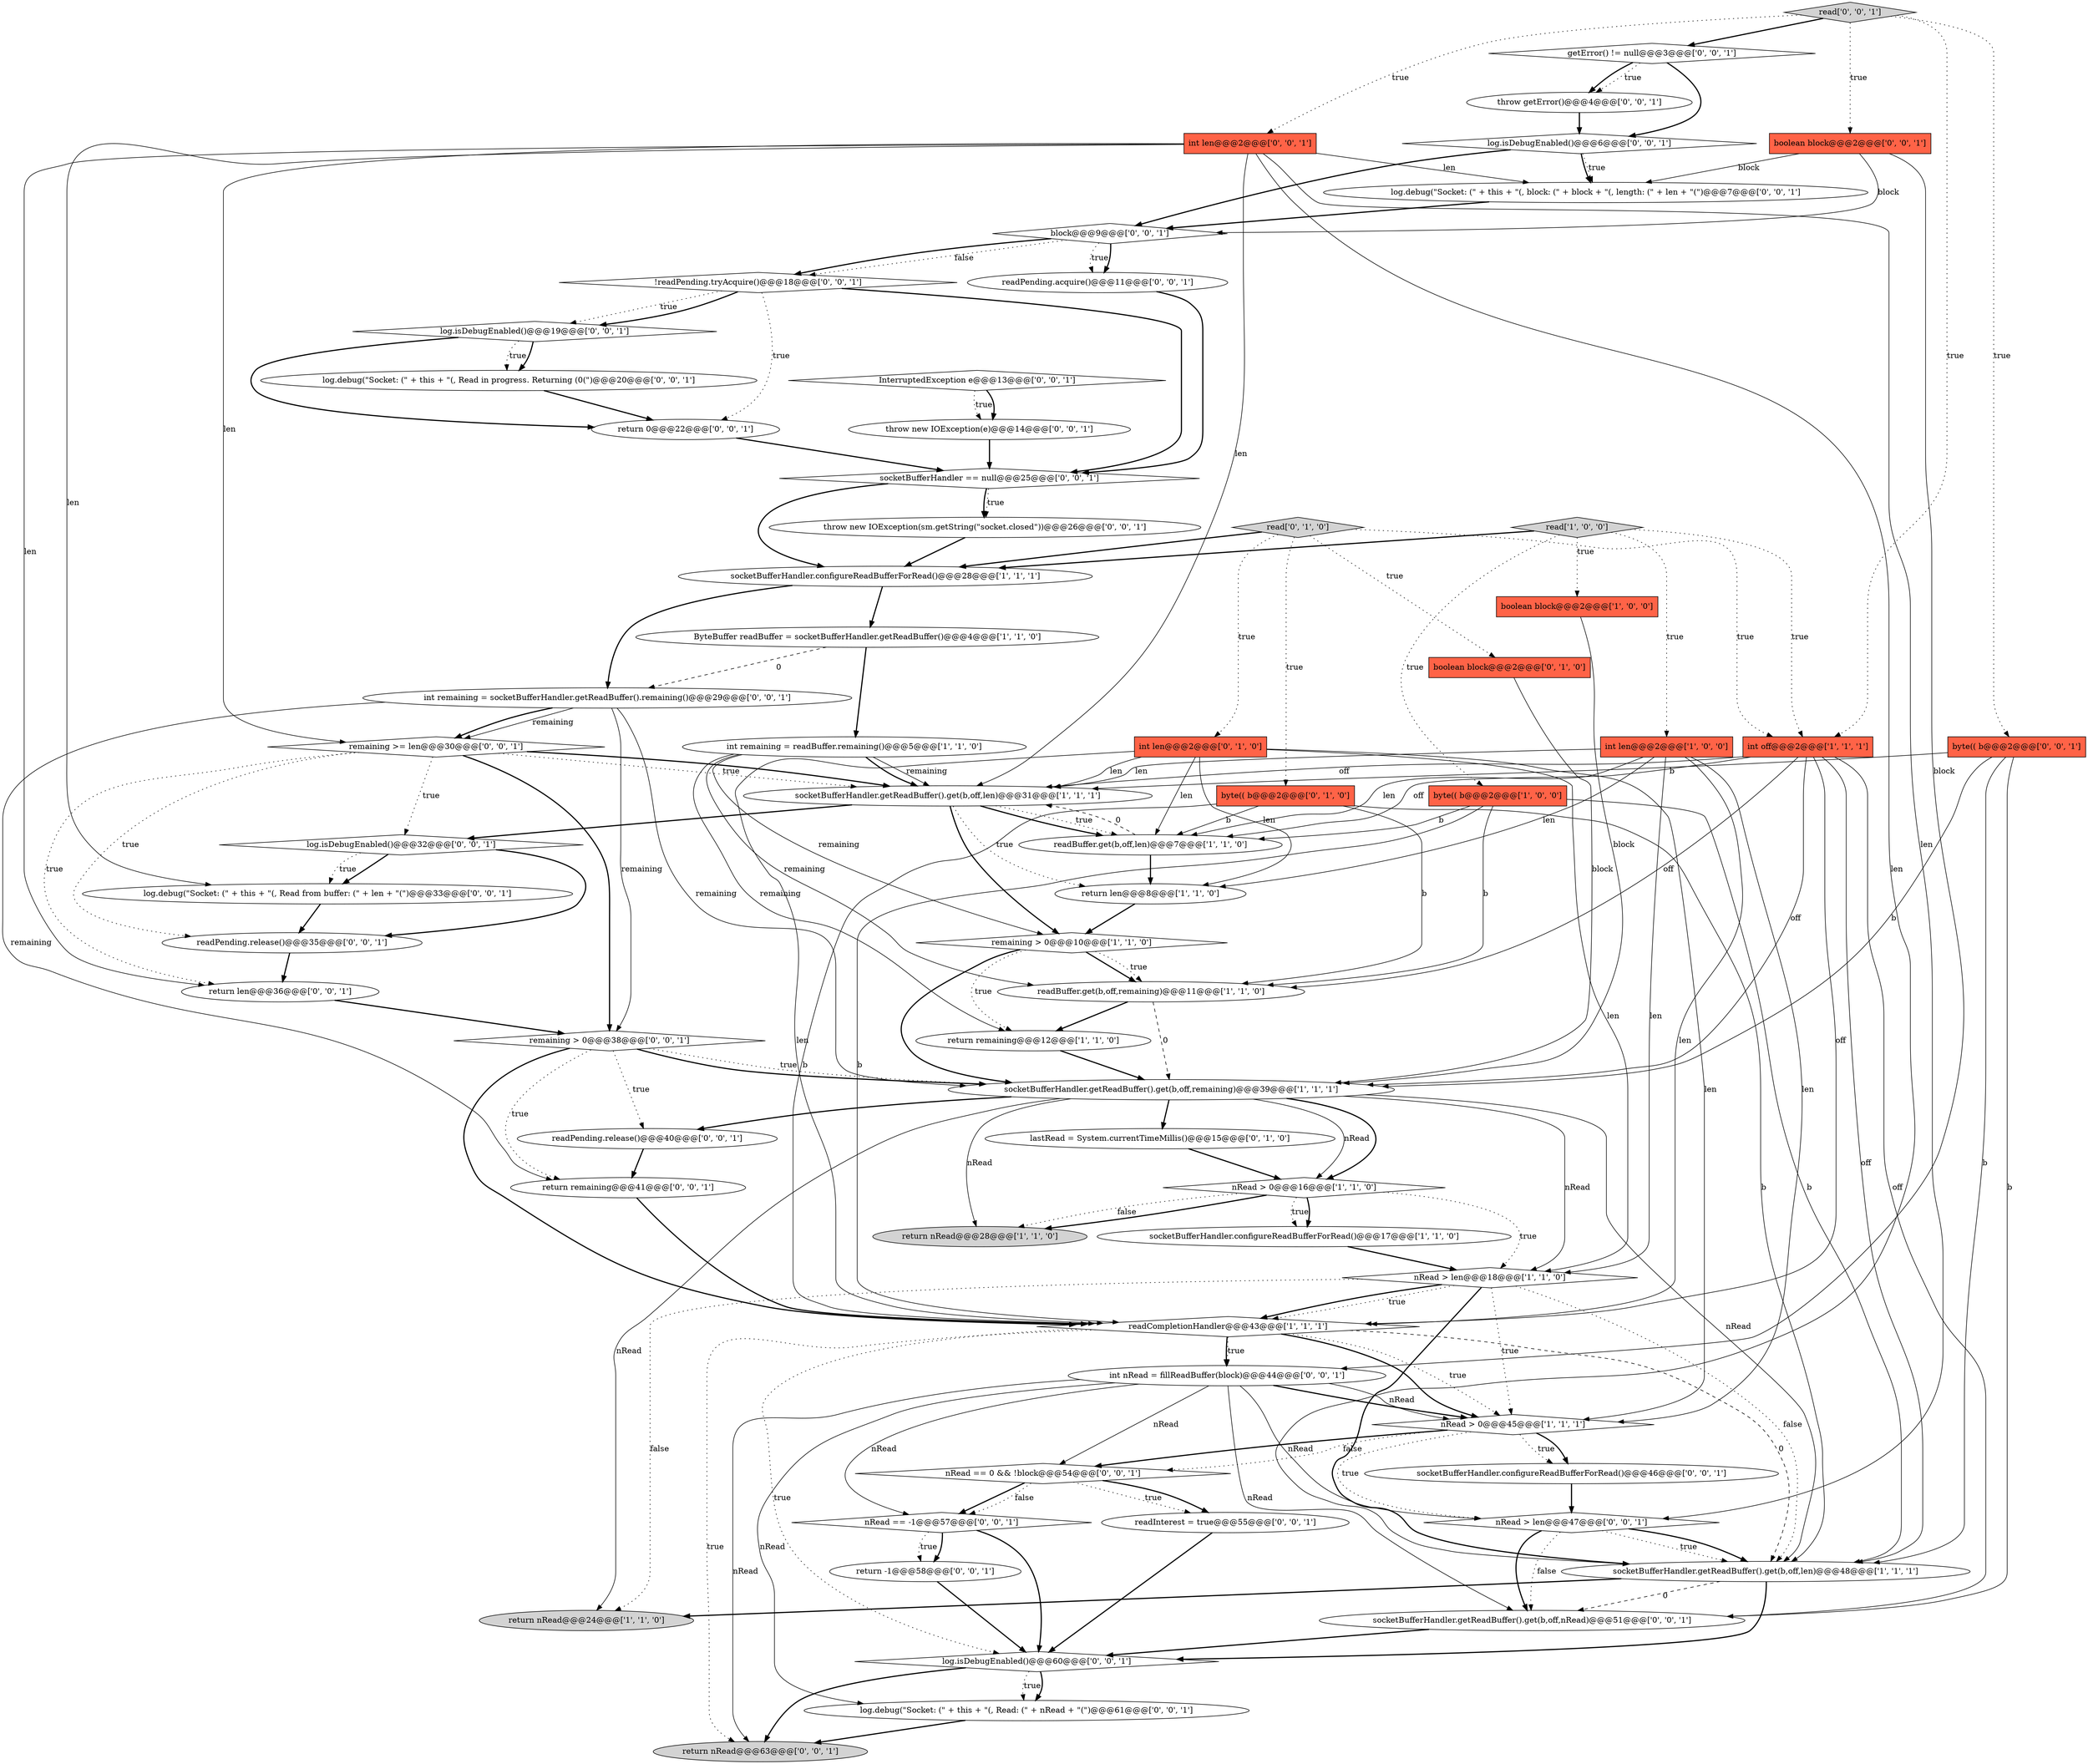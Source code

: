 digraph {
31 [style = filled, label = "remaining > 0@@@38@@@['0', '0', '1']", fillcolor = white, shape = diamond image = "AAA0AAABBB3BBB"];
30 [style = filled, label = "return -1@@@58@@@['0', '0', '1']", fillcolor = white, shape = ellipse image = "AAA0AAABBB3BBB"];
36 [style = filled, label = "readInterest = true@@@55@@@['0', '0', '1']", fillcolor = white, shape = ellipse image = "AAA0AAABBB3BBB"];
8 [style = filled, label = "readBuffer.get(b,off,len)@@@7@@@['1', '1', '0']", fillcolor = white, shape = ellipse image = "AAA0AAABBB1BBB"];
9 [style = filled, label = "socketBufferHandler.getReadBuffer().get(b,off,remaining)@@@39@@@['1', '1', '1']", fillcolor = white, shape = ellipse image = "AAA0AAABBB1BBB"];
49 [style = filled, label = "socketBufferHandler == null@@@25@@@['0', '0', '1']", fillcolor = white, shape = diamond image = "AAA0AAABBB3BBB"];
56 [style = filled, label = "block@@@9@@@['0', '0', '1']", fillcolor = white, shape = diamond image = "AAA0AAABBB3BBB"];
3 [style = filled, label = "socketBufferHandler.getReadBuffer().get(b,off,len)@@@31@@@['1', '1', '1']", fillcolor = white, shape = ellipse image = "AAA0AAABBB1BBB"];
5 [style = filled, label = "remaining > 0@@@10@@@['1', '1', '0']", fillcolor = white, shape = diamond image = "AAA0AAABBB1BBB"];
19 [style = filled, label = "byte(( b@@@2@@@['1', '0', '0']", fillcolor = tomato, shape = box image = "AAA0AAABBB1BBB"];
6 [style = filled, label = "socketBufferHandler.configureReadBufferForRead()@@@17@@@['1', '1', '0']", fillcolor = white, shape = ellipse image = "AAA0AAABBB1BBB"];
54 [style = filled, label = "remaining >= len@@@30@@@['0', '0', '1']", fillcolor = white, shape = diamond image = "AAA0AAABBB3BBB"];
43 [style = filled, label = "int len@@@2@@@['0', '0', '1']", fillcolor = tomato, shape = box image = "AAA0AAABBB3BBB"];
55 [style = filled, label = "byte(( b@@@2@@@['0', '0', '1']", fillcolor = tomato, shape = box image = "AAA0AAABBB3BBB"];
28 [style = filled, label = "throw getError()@@@4@@@['0', '0', '1']", fillcolor = white, shape = ellipse image = "AAA0AAABBB3BBB"];
0 [style = filled, label = "int remaining = readBuffer.remaining()@@@5@@@['1', '1', '0']", fillcolor = white, shape = ellipse image = "AAA0AAABBB1BBB"];
35 [style = filled, label = "nRead == 0 && !block@@@54@@@['0', '0', '1']", fillcolor = white, shape = diamond image = "AAA0AAABBB3BBB"];
24 [style = filled, label = "byte(( b@@@2@@@['0', '1', '0']", fillcolor = tomato, shape = box image = "AAA0AAABBB2BBB"];
61 [style = filled, label = "return len@@@36@@@['0', '0', '1']", fillcolor = white, shape = ellipse image = "AAA0AAABBB3BBB"];
63 [style = filled, label = "nRead == -1@@@57@@@['0', '0', '1']", fillcolor = white, shape = diamond image = "AAA0AAABBB3BBB"];
11 [style = filled, label = "int len@@@2@@@['1', '0', '0']", fillcolor = tomato, shape = box image = "AAA0AAABBB1BBB"];
22 [style = filled, label = "socketBufferHandler.configureReadBufferForRead()@@@28@@@['1', '1', '1']", fillcolor = white, shape = ellipse image = "AAA0AAABBB1BBB"];
40 [style = filled, label = "read['0', '0', '1']", fillcolor = lightgray, shape = diamond image = "AAA0AAABBB3BBB"];
20 [style = filled, label = "int off@@@2@@@['1', '1', '1']", fillcolor = tomato, shape = box image = "AAA0AAABBB1BBB"];
7 [style = filled, label = "return nRead@@@24@@@['1', '1', '0']", fillcolor = lightgray, shape = ellipse image = "AAA0AAABBB1BBB"];
27 [style = filled, label = "lastRead = System.currentTimeMillis()@@@15@@@['0', '1', '0']", fillcolor = white, shape = ellipse image = "AAA1AAABBB2BBB"];
29 [style = filled, label = "log.isDebugEnabled()@@@60@@@['0', '0', '1']", fillcolor = white, shape = diamond image = "AAA0AAABBB3BBB"];
4 [style = filled, label = "boolean block@@@2@@@['1', '0', '0']", fillcolor = tomato, shape = box image = "AAA0AAABBB1BBB"];
18 [style = filled, label = "socketBufferHandler.getReadBuffer().get(b,off,len)@@@48@@@['1', '1', '1']", fillcolor = white, shape = ellipse image = "AAA0AAABBB1BBB"];
44 [style = filled, label = "return remaining@@@41@@@['0', '0', '1']", fillcolor = white, shape = ellipse image = "AAA0AAABBB3BBB"];
37 [style = filled, label = "return nRead@@@63@@@['0', '0', '1']", fillcolor = lightgray, shape = ellipse image = "AAA0AAABBB3BBB"];
41 [style = filled, label = "socketBufferHandler.getReadBuffer().get(b,off,nRead)@@@51@@@['0', '0', '1']", fillcolor = white, shape = ellipse image = "AAA0AAABBB3BBB"];
53 [style = filled, label = "log.debug(\"Socket: (\" + this + \"(, Read in progress. Returning (0(\")@@@20@@@['0', '0', '1']", fillcolor = white, shape = ellipse image = "AAA0AAABBB3BBB"];
58 [style = filled, label = "int nRead = fillReadBuffer(block)@@@44@@@['0', '0', '1']", fillcolor = white, shape = ellipse image = "AAA0AAABBB3BBB"];
16 [style = filled, label = "readCompletionHandler@@@43@@@['1', '1', '1']", fillcolor = white, shape = diamond image = "AAA0AAABBB1BBB"];
21 [style = filled, label = "ByteBuffer readBuffer = socketBufferHandler.getReadBuffer()@@@4@@@['1', '1', '0']", fillcolor = white, shape = ellipse image = "AAA0AAABBB1BBB"];
59 [style = filled, label = "nRead > len@@@47@@@['0', '0', '1']", fillcolor = white, shape = diamond image = "AAA0AAABBB3BBB"];
25 [style = filled, label = "boolean block@@@2@@@['0', '1', '0']", fillcolor = tomato, shape = box image = "AAA0AAABBB2BBB"];
26 [style = filled, label = "read['0', '1', '0']", fillcolor = lightgray, shape = diamond image = "AAA0AAABBB2BBB"];
57 [style = filled, label = "log.isDebugEnabled()@@@32@@@['0', '0', '1']", fillcolor = white, shape = diamond image = "AAA0AAABBB3BBB"];
14 [style = filled, label = "nRead > len@@@18@@@['1', '1', '0']", fillcolor = white, shape = diamond image = "AAA0AAABBB1BBB"];
45 [style = filled, label = "!readPending.tryAcquire()@@@18@@@['0', '0', '1']", fillcolor = white, shape = diamond image = "AAA0AAABBB3BBB"];
50 [style = filled, label = "throw new IOException(e)@@@14@@@['0', '0', '1']", fillcolor = white, shape = ellipse image = "AAA0AAABBB3BBB"];
64 [style = filled, label = "readPending.release()@@@40@@@['0', '0', '1']", fillcolor = white, shape = ellipse image = "AAA0AAABBB3BBB"];
12 [style = filled, label = "readBuffer.get(b,off,remaining)@@@11@@@['1', '1', '0']", fillcolor = white, shape = ellipse image = "AAA0AAABBB1BBB"];
34 [style = filled, label = "throw new IOException(sm.getString(\"socket.closed\"))@@@26@@@['0', '0', '1']", fillcolor = white, shape = ellipse image = "AAA0AAABBB3BBB"];
65 [style = filled, label = "log.debug(\"Socket: (\" + this + \"(, Read: (\" + nRead + \"(\")@@@61@@@['0', '0', '1']", fillcolor = white, shape = ellipse image = "AAA0AAABBB3BBB"];
23 [style = filled, label = "int len@@@2@@@['0', '1', '0']", fillcolor = tomato, shape = box image = "AAA0AAABBB2BBB"];
52 [style = filled, label = "InterruptedException e@@@13@@@['0', '0', '1']", fillcolor = white, shape = diamond image = "AAA0AAABBB3BBB"];
2 [style = filled, label = "read['1', '0', '0']", fillcolor = lightgray, shape = diamond image = "AAA0AAABBB1BBB"];
48 [style = filled, label = "log.isDebugEnabled()@@@6@@@['0', '0', '1']", fillcolor = white, shape = diamond image = "AAA0AAABBB3BBB"];
32 [style = filled, label = "socketBufferHandler.configureReadBufferForRead()@@@46@@@['0', '0', '1']", fillcolor = white, shape = ellipse image = "AAA0AAABBB3BBB"];
38 [style = filled, label = "getError() != null@@@3@@@['0', '0', '1']", fillcolor = white, shape = diamond image = "AAA0AAABBB3BBB"];
10 [style = filled, label = "nRead > 0@@@16@@@['1', '1', '0']", fillcolor = white, shape = diamond image = "AAA0AAABBB1BBB"];
13 [style = filled, label = "return len@@@8@@@['1', '1', '0']", fillcolor = white, shape = ellipse image = "AAA0AAABBB1BBB"];
33 [style = filled, label = "log.debug(\"Socket: (\" + this + \"(, block: (\" + block + \"(, length: (\" + len + \"(\")@@@7@@@['0', '0', '1']", fillcolor = white, shape = ellipse image = "AAA0AAABBB3BBB"];
60 [style = filled, label = "return 0@@@22@@@['0', '0', '1']", fillcolor = white, shape = ellipse image = "AAA0AAABBB3BBB"];
51 [style = filled, label = "readPending.release()@@@35@@@['0', '0', '1']", fillcolor = white, shape = ellipse image = "AAA0AAABBB3BBB"];
17 [style = filled, label = "return nRead@@@28@@@['1', '1', '0']", fillcolor = lightgray, shape = ellipse image = "AAA0AAABBB1BBB"];
15 [style = filled, label = "return remaining@@@12@@@['1', '1', '0']", fillcolor = white, shape = ellipse image = "AAA0AAABBB1BBB"];
42 [style = filled, label = "boolean block@@@2@@@['0', '0', '1']", fillcolor = tomato, shape = box image = "AAA0AAABBB3BBB"];
47 [style = filled, label = "log.isDebugEnabled()@@@19@@@['0', '0', '1']", fillcolor = white, shape = diamond image = "AAA0AAABBB3BBB"];
39 [style = filled, label = "log.debug(\"Socket: (\" + this + \"(, Read from buffer: (\" + len + \"(\")@@@33@@@['0', '0', '1']", fillcolor = white, shape = ellipse image = "AAA0AAABBB3BBB"];
1 [style = filled, label = "nRead > 0@@@45@@@['1', '1', '1']", fillcolor = white, shape = diamond image = "AAA0AAABBB1BBB"];
46 [style = filled, label = "int remaining = socketBufferHandler.getReadBuffer().remaining()@@@29@@@['0', '0', '1']", fillcolor = white, shape = ellipse image = "AAA0AAABBB3BBB"];
62 [style = filled, label = "readPending.acquire()@@@11@@@['0', '0', '1']", fillcolor = white, shape = ellipse image = "AAA0AAABBB3BBB"];
56->45 [style = dotted, label="false"];
56->45 [style = bold, label=""];
11->13 [style = solid, label="len"];
40->42 [style = dotted, label="true"];
14->7 [style = dotted, label="false"];
35->36 [style = dotted, label="true"];
3->57 [style = bold, label=""];
19->12 [style = solid, label="b"];
20->12 [style = solid, label="off"];
58->63 [style = solid, label="nRead"];
26->23 [style = dotted, label="true"];
57->39 [style = bold, label=""];
48->56 [style = bold, label=""];
63->30 [style = bold, label=""];
55->18 [style = solid, label="b"];
16->1 [style = bold, label=""];
54->3 [style = dotted, label="true"];
39->51 [style = bold, label=""];
11->16 [style = solid, label="len"];
59->41 [style = bold, label=""];
47->53 [style = dotted, label="true"];
40->20 [style = dotted, label="true"];
11->1 [style = solid, label="len"];
9->10 [style = solid, label="nRead"];
19->18 [style = solid, label="b"];
42->56 [style = solid, label="block"];
53->60 [style = bold, label=""];
23->8 [style = solid, label="len"];
5->12 [style = bold, label=""];
10->6 [style = dotted, label="true"];
16->29 [style = dotted, label="true"];
31->44 [style = dotted, label="true"];
45->47 [style = dotted, label="true"];
43->61 [style = solid, label="len"];
2->19 [style = dotted, label="true"];
19->8 [style = solid, label="b"];
4->9 [style = solid, label="block"];
3->13 [style = dotted, label="true"];
40->43 [style = dotted, label="true"];
24->18 [style = solid, label="b"];
32->59 [style = bold, label=""];
26->22 [style = bold, label=""];
28->48 [style = bold, label=""];
38->28 [style = bold, label=""];
15->9 [style = bold, label=""];
20->16 [style = solid, label="off"];
10->17 [style = bold, label=""];
20->8 [style = solid, label="off"];
35->63 [style = bold, label=""];
9->27 [style = bold, label=""];
56->62 [style = dotted, label="true"];
55->41 [style = solid, label="b"];
35->63 [style = dotted, label="false"];
49->22 [style = bold, label=""];
10->17 [style = dotted, label="false"];
9->17 [style = solid, label="nRead"];
48->33 [style = bold, label=""];
60->49 [style = bold, label=""];
54->57 [style = dotted, label="true"];
24->16 [style = solid, label="b"];
23->3 [style = solid, label="len"];
9->18 [style = solid, label="nRead"];
31->64 [style = dotted, label="true"];
6->14 [style = bold, label=""];
57->51 [style = bold, label=""];
55->9 [style = solid, label="b"];
9->7 [style = solid, label="nRead"];
58->65 [style = solid, label="nRead"];
3->8 [style = bold, label=""];
35->36 [style = bold, label=""];
38->48 [style = bold, label=""];
38->28 [style = dotted, label="true"];
48->33 [style = dotted, label="true"];
65->37 [style = bold, label=""];
20->18 [style = solid, label="off"];
11->3 [style = solid, label="len"];
0->3 [style = solid, label="remaining"];
24->8 [style = solid, label="b"];
22->21 [style = bold, label=""];
34->22 [style = bold, label=""];
29->65 [style = dotted, label="true"];
31->16 [style = bold, label=""];
13->5 [style = bold, label=""];
18->29 [style = bold, label=""];
1->32 [style = dotted, label="true"];
18->41 [style = dashed, label="0"];
9->10 [style = bold, label=""];
1->32 [style = bold, label=""];
16->58 [style = dotted, label="true"];
59->18 [style = dotted, label="true"];
25->9 [style = solid, label="block"];
19->16 [style = solid, label="b"];
10->6 [style = bold, label=""];
58->41 [style = solid, label="nRead"];
14->16 [style = bold, label=""];
11->8 [style = solid, label="len"];
43->54 [style = solid, label="len"];
14->1 [style = dotted, label="true"];
20->3 [style = solid, label="off"];
9->64 [style = bold, label=""];
11->14 [style = solid, label="len"];
49->34 [style = dotted, label="true"];
1->59 [style = dotted, label="true"];
0->12 [style = solid, label="remaining"];
40->55 [style = dotted, label="true"];
5->15 [style = dotted, label="true"];
23->1 [style = solid, label="len"];
43->33 [style = solid, label="len"];
0->3 [style = bold, label=""];
5->12 [style = dotted, label="true"];
54->3 [style = bold, label=""];
12->9 [style = dashed, label="0"];
45->60 [style = dotted, label="true"];
58->35 [style = solid, label="nRead"];
0->5 [style = solid, label="remaining"];
55->3 [style = solid, label="b"];
51->61 [style = bold, label=""];
58->37 [style = solid, label="nRead"];
26->24 [style = dotted, label="true"];
29->65 [style = bold, label=""];
8->13 [style = bold, label=""];
20->41 [style = solid, label="off"];
43->18 [style = solid, label="len"];
46->31 [style = solid, label="remaining"];
43->39 [style = solid, label="len"];
21->0 [style = bold, label=""];
58->59 [style = solid, label="nRead"];
54->31 [style = bold, label=""];
64->44 [style = bold, label=""];
18->7 [style = bold, label=""];
40->38 [style = bold, label=""];
2->11 [style = dotted, label="true"];
9->14 [style = solid, label="nRead"];
42->33 [style = solid, label="block"];
62->49 [style = bold, label=""];
2->4 [style = dotted, label="true"];
46->54 [style = solid, label="remaining"];
61->31 [style = bold, label=""];
14->18 [style = bold, label=""];
56->62 [style = bold, label=""];
23->13 [style = solid, label="len"];
36->29 [style = bold, label=""];
52->50 [style = dotted, label="true"];
31->9 [style = bold, label=""];
43->3 [style = solid, label="len"];
29->37 [style = bold, label=""];
26->25 [style = dotted, label="true"];
12->15 [style = bold, label=""];
16->37 [style = dotted, label="true"];
43->59 [style = solid, label="len"];
47->53 [style = bold, label=""];
3->8 [style = dotted, label="true"];
14->16 [style = dotted, label="true"];
2->20 [style = dotted, label="true"];
45->47 [style = bold, label=""];
46->54 [style = bold, label=""];
52->50 [style = bold, label=""];
22->46 [style = bold, label=""];
5->9 [style = bold, label=""];
54->51 [style = dotted, label="true"];
16->1 [style = dotted, label="true"];
3->5 [style = bold, label=""];
0->15 [style = solid, label="remaining"];
45->49 [style = bold, label=""];
16->18 [style = dashed, label="0"];
46->44 [style = solid, label="remaining"];
23->14 [style = solid, label="len"];
31->9 [style = dotted, label="true"];
46->9 [style = solid, label="remaining"];
63->29 [style = bold, label=""];
41->29 [style = bold, label=""];
54->61 [style = dotted, label="true"];
59->41 [style = dotted, label="false"];
63->30 [style = dotted, label="true"];
44->16 [style = bold, label=""];
1->35 [style = bold, label=""];
27->10 [style = bold, label=""];
2->22 [style = bold, label=""];
50->49 [style = bold, label=""];
47->60 [style = bold, label=""];
23->16 [style = solid, label="len"];
42->58 [style = solid, label="block"];
33->56 [style = bold, label=""];
58->1 [style = solid, label="nRead"];
1->35 [style = dotted, label="false"];
8->3 [style = dashed, label="0"];
26->20 [style = dotted, label="true"];
59->18 [style = bold, label=""];
14->18 [style = dotted, label="false"];
20->9 [style = solid, label="off"];
49->34 [style = bold, label=""];
21->46 [style = dashed, label="0"];
16->58 [style = bold, label=""];
10->14 [style = dotted, label="true"];
57->39 [style = dotted, label="true"];
24->12 [style = solid, label="b"];
30->29 [style = bold, label=""];
58->1 [style = bold, label=""];
}

